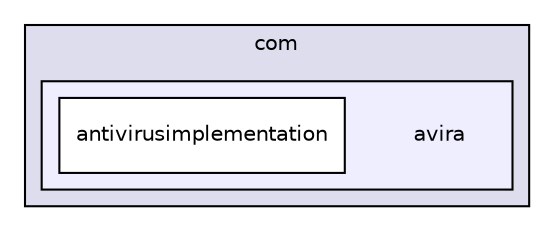 digraph "D:/work/projects/POC/AntivirusImplementation/app/src/main/java/com/avira" {
  compound=true
  node [ fontsize="10", fontname="Helvetica"];
  edge [ labelfontsize="10", labelfontname="Helvetica"];
  subgraph clusterdir_a5dc06c5731d41eb537c407f6354b3de {
    graph [ bgcolor="#ddddee", pencolor="black", label="com" fontname="Helvetica", fontsize="10", URL="dir_a5dc06c5731d41eb537c407f6354b3de.html"]
  subgraph clusterdir_7b5bc2a9ad80bbcc9c93929938dd5407 {
    graph [ bgcolor="#eeeeff", pencolor="black", label="" URL="dir_7b5bc2a9ad80bbcc9c93929938dd5407.html"];
    dir_7b5bc2a9ad80bbcc9c93929938dd5407 [shape=plaintext label="avira"];
    dir_94c6ec0e22628dc11bac21c4c405fcde [shape=box label="antivirusimplementation" color="black" fillcolor="white" style="filled" URL="dir_94c6ec0e22628dc11bac21c4c405fcde.html"];
  }
  }
}
